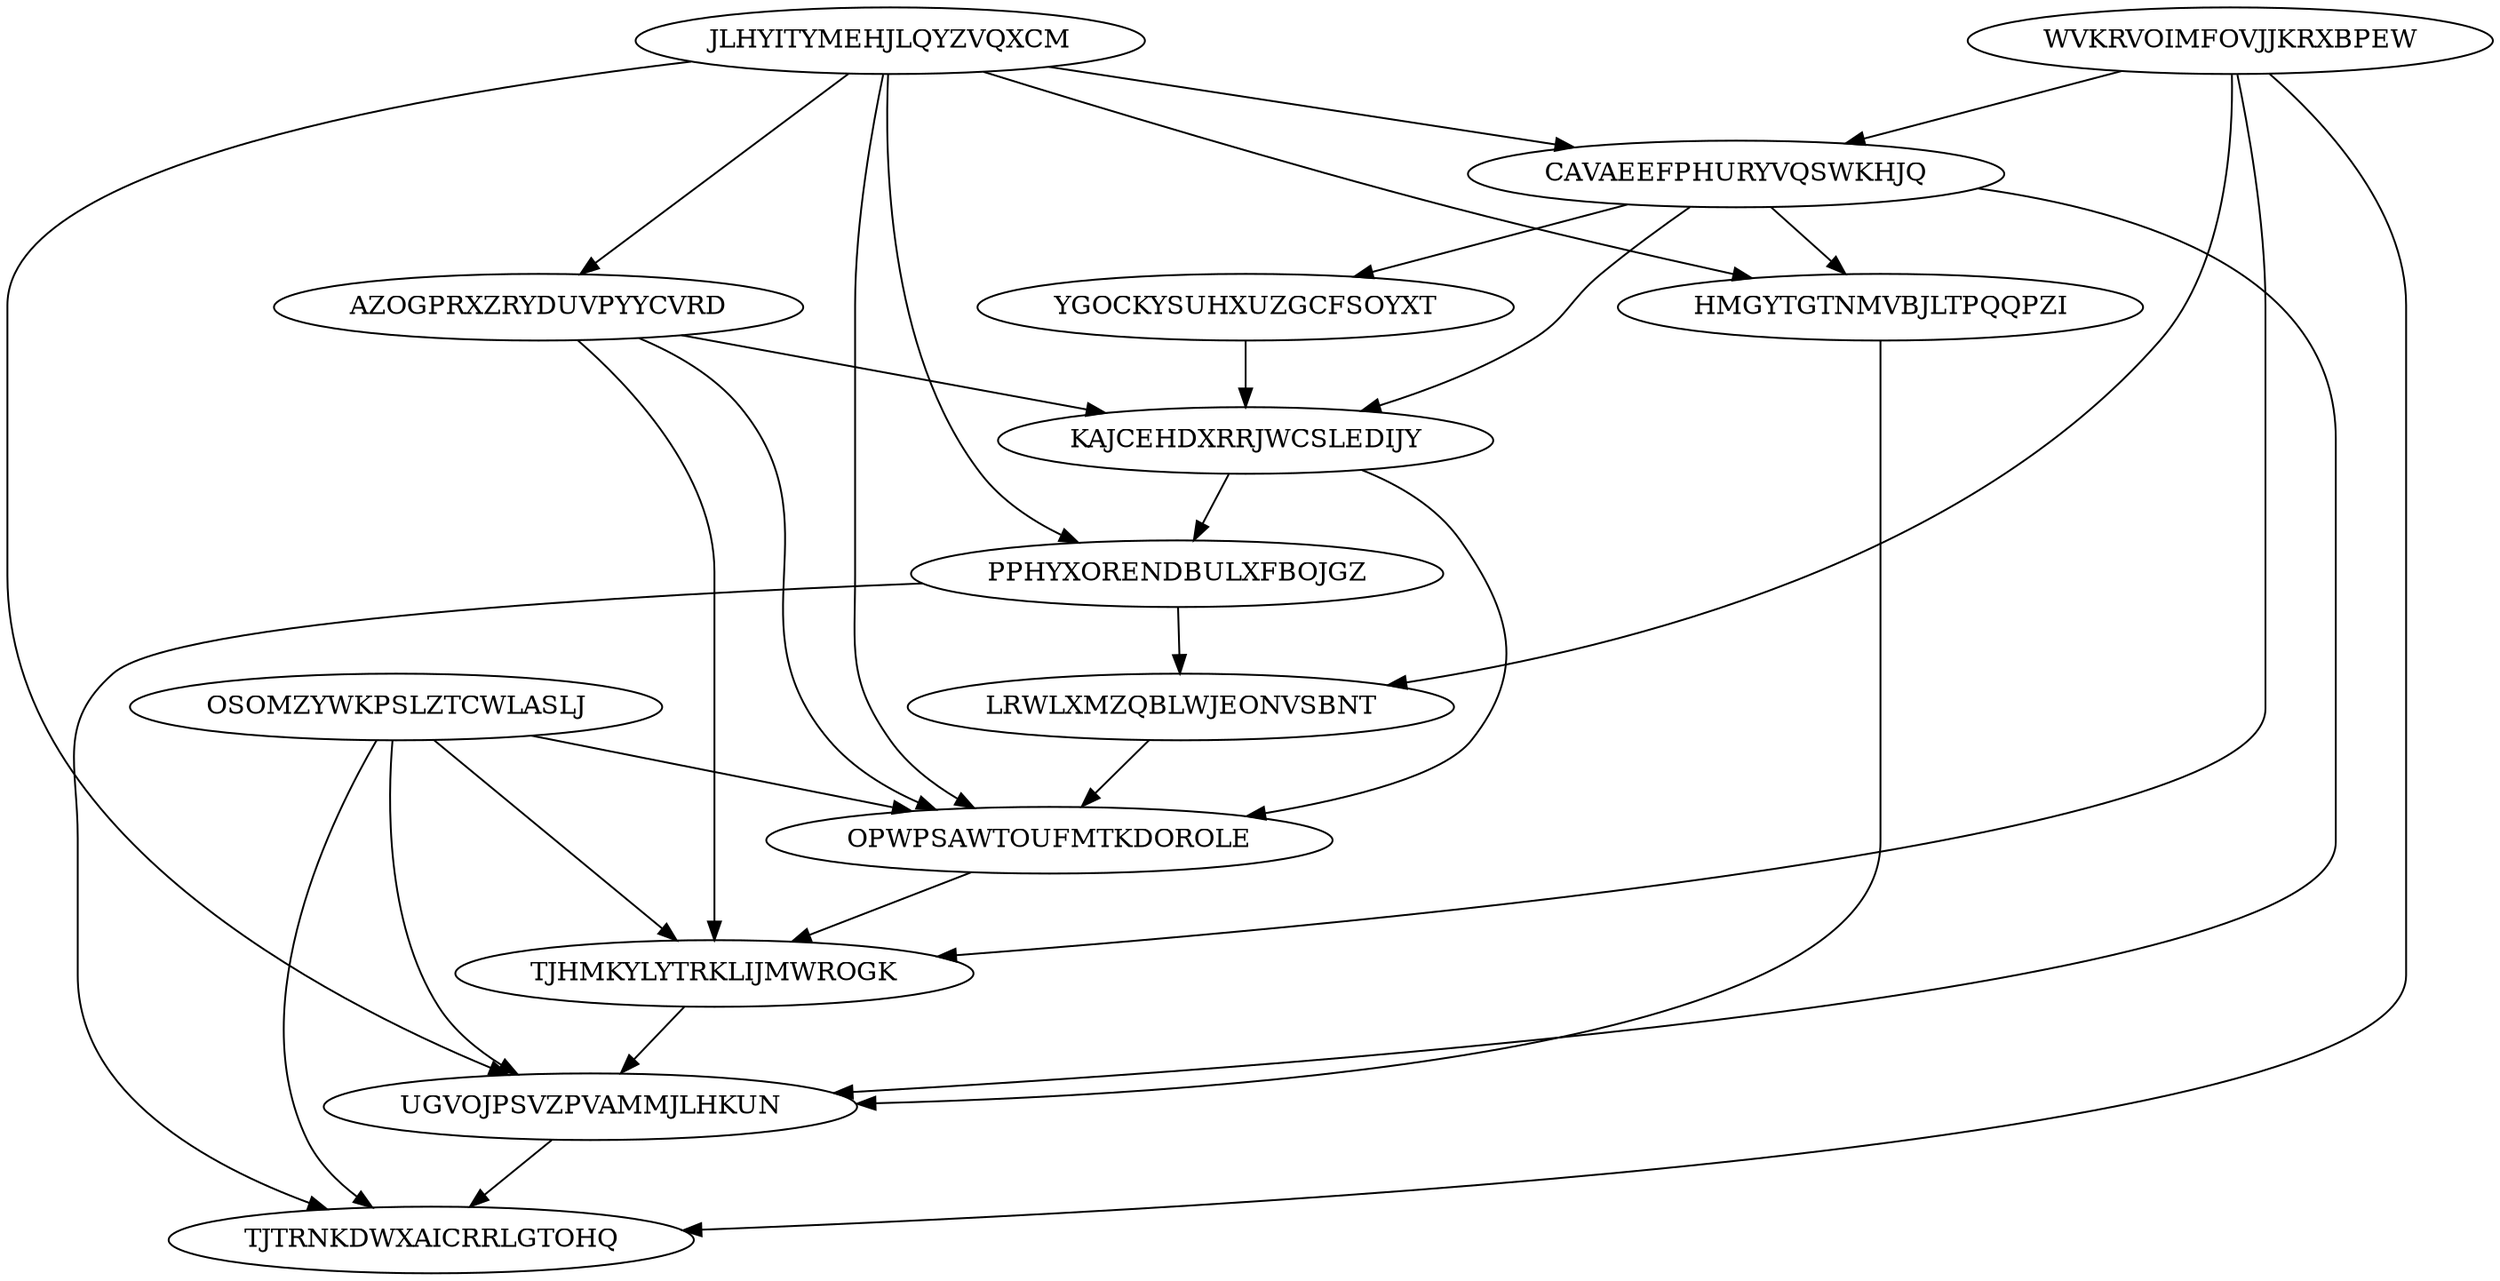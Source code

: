 digraph N14M31 {
	JLHYITYMEHJLQYZVQXCM	[Weight=20];
	WVKRVOIMFOVJJKRXBPEW	[Weight=14];
	CAVAEEFPHURYVQSWKHJQ	[Weight=18];
	AZOGPRXZRYDUVPYYCVRD	[Weight=10];
	YGOCKYSUHXUZGCFSOYXT	[Weight=18];
	KAJCEHDXRRJWCSLEDIJY	[Weight=17];
	PPHYXORENDBULXFBOJGZ	[Weight=13];
	LRWLXMZQBLWJEONVSBNT	[Weight=14];
	OSOMZYWKPSLZTCWLASLJ	[Weight=12];
	HMGYTGTNMVBJLTPQQPZI	[Weight=20];
	OPWPSAWTOUFMTKDOROLE	[Weight=10];
	TJHMKYLYTRKLIJMWROGK	[Weight=16];
	UGVOJPSVZPVAMMJLHKUN	[Weight=19];
	TJTRNKDWXAICRRLGTOHQ	[Weight=16];
	JLHYITYMEHJLQYZVQXCM -> AZOGPRXZRYDUVPYYCVRD [Weight=17];
	JLHYITYMEHJLQYZVQXCM -> OPWPSAWTOUFMTKDOROLE [Weight=15];
	OSOMZYWKPSLZTCWLASLJ -> UGVOJPSVZPVAMMJLHKUN [Weight=18];
	LRWLXMZQBLWJEONVSBNT -> OPWPSAWTOUFMTKDOROLE [Weight=15];
	WVKRVOIMFOVJJKRXBPEW -> TJTRNKDWXAICRRLGTOHQ [Weight=11];
	YGOCKYSUHXUZGCFSOYXT -> KAJCEHDXRRJWCSLEDIJY [Weight=20];
	JLHYITYMEHJLQYZVQXCM -> HMGYTGTNMVBJLTPQQPZI [Weight=14];
	CAVAEEFPHURYVQSWKHJQ -> UGVOJPSVZPVAMMJLHKUN [Weight=19];
	WVKRVOIMFOVJJKRXBPEW -> LRWLXMZQBLWJEONVSBNT [Weight=11];
	CAVAEEFPHURYVQSWKHJQ -> KAJCEHDXRRJWCSLEDIJY [Weight=17];
	PPHYXORENDBULXFBOJGZ -> LRWLXMZQBLWJEONVSBNT [Weight=14];
	OSOMZYWKPSLZTCWLASLJ -> TJTRNKDWXAICRRLGTOHQ [Weight=12];
	OSOMZYWKPSLZTCWLASLJ -> TJHMKYLYTRKLIJMWROGK [Weight=15];
	JLHYITYMEHJLQYZVQXCM -> CAVAEEFPHURYVQSWKHJQ [Weight=17];
	WVKRVOIMFOVJJKRXBPEW -> TJHMKYLYTRKLIJMWROGK [Weight=12];
	HMGYTGTNMVBJLTPQQPZI -> UGVOJPSVZPVAMMJLHKUN [Weight=10];
	AZOGPRXZRYDUVPYYCVRD -> OPWPSAWTOUFMTKDOROLE [Weight=18];
	CAVAEEFPHURYVQSWKHJQ -> YGOCKYSUHXUZGCFSOYXT [Weight=13];
	KAJCEHDXRRJWCSLEDIJY -> PPHYXORENDBULXFBOJGZ [Weight=16];
	TJHMKYLYTRKLIJMWROGK -> UGVOJPSVZPVAMMJLHKUN [Weight=19];
	KAJCEHDXRRJWCSLEDIJY -> OPWPSAWTOUFMTKDOROLE [Weight=14];
	PPHYXORENDBULXFBOJGZ -> TJTRNKDWXAICRRLGTOHQ [Weight=14];
	WVKRVOIMFOVJJKRXBPEW -> CAVAEEFPHURYVQSWKHJQ [Weight=18];
	JLHYITYMEHJLQYZVQXCM -> PPHYXORENDBULXFBOJGZ [Weight=19];
	CAVAEEFPHURYVQSWKHJQ -> HMGYTGTNMVBJLTPQQPZI [Weight=18];
	OPWPSAWTOUFMTKDOROLE -> TJHMKYLYTRKLIJMWROGK [Weight=13];
	AZOGPRXZRYDUVPYYCVRD -> TJHMKYLYTRKLIJMWROGK [Weight=18];
	JLHYITYMEHJLQYZVQXCM -> UGVOJPSVZPVAMMJLHKUN [Weight=13];
	AZOGPRXZRYDUVPYYCVRD -> KAJCEHDXRRJWCSLEDIJY [Weight=17];
	OSOMZYWKPSLZTCWLASLJ -> OPWPSAWTOUFMTKDOROLE [Weight=19];
	UGVOJPSVZPVAMMJLHKUN -> TJTRNKDWXAICRRLGTOHQ [Weight=19];
}
